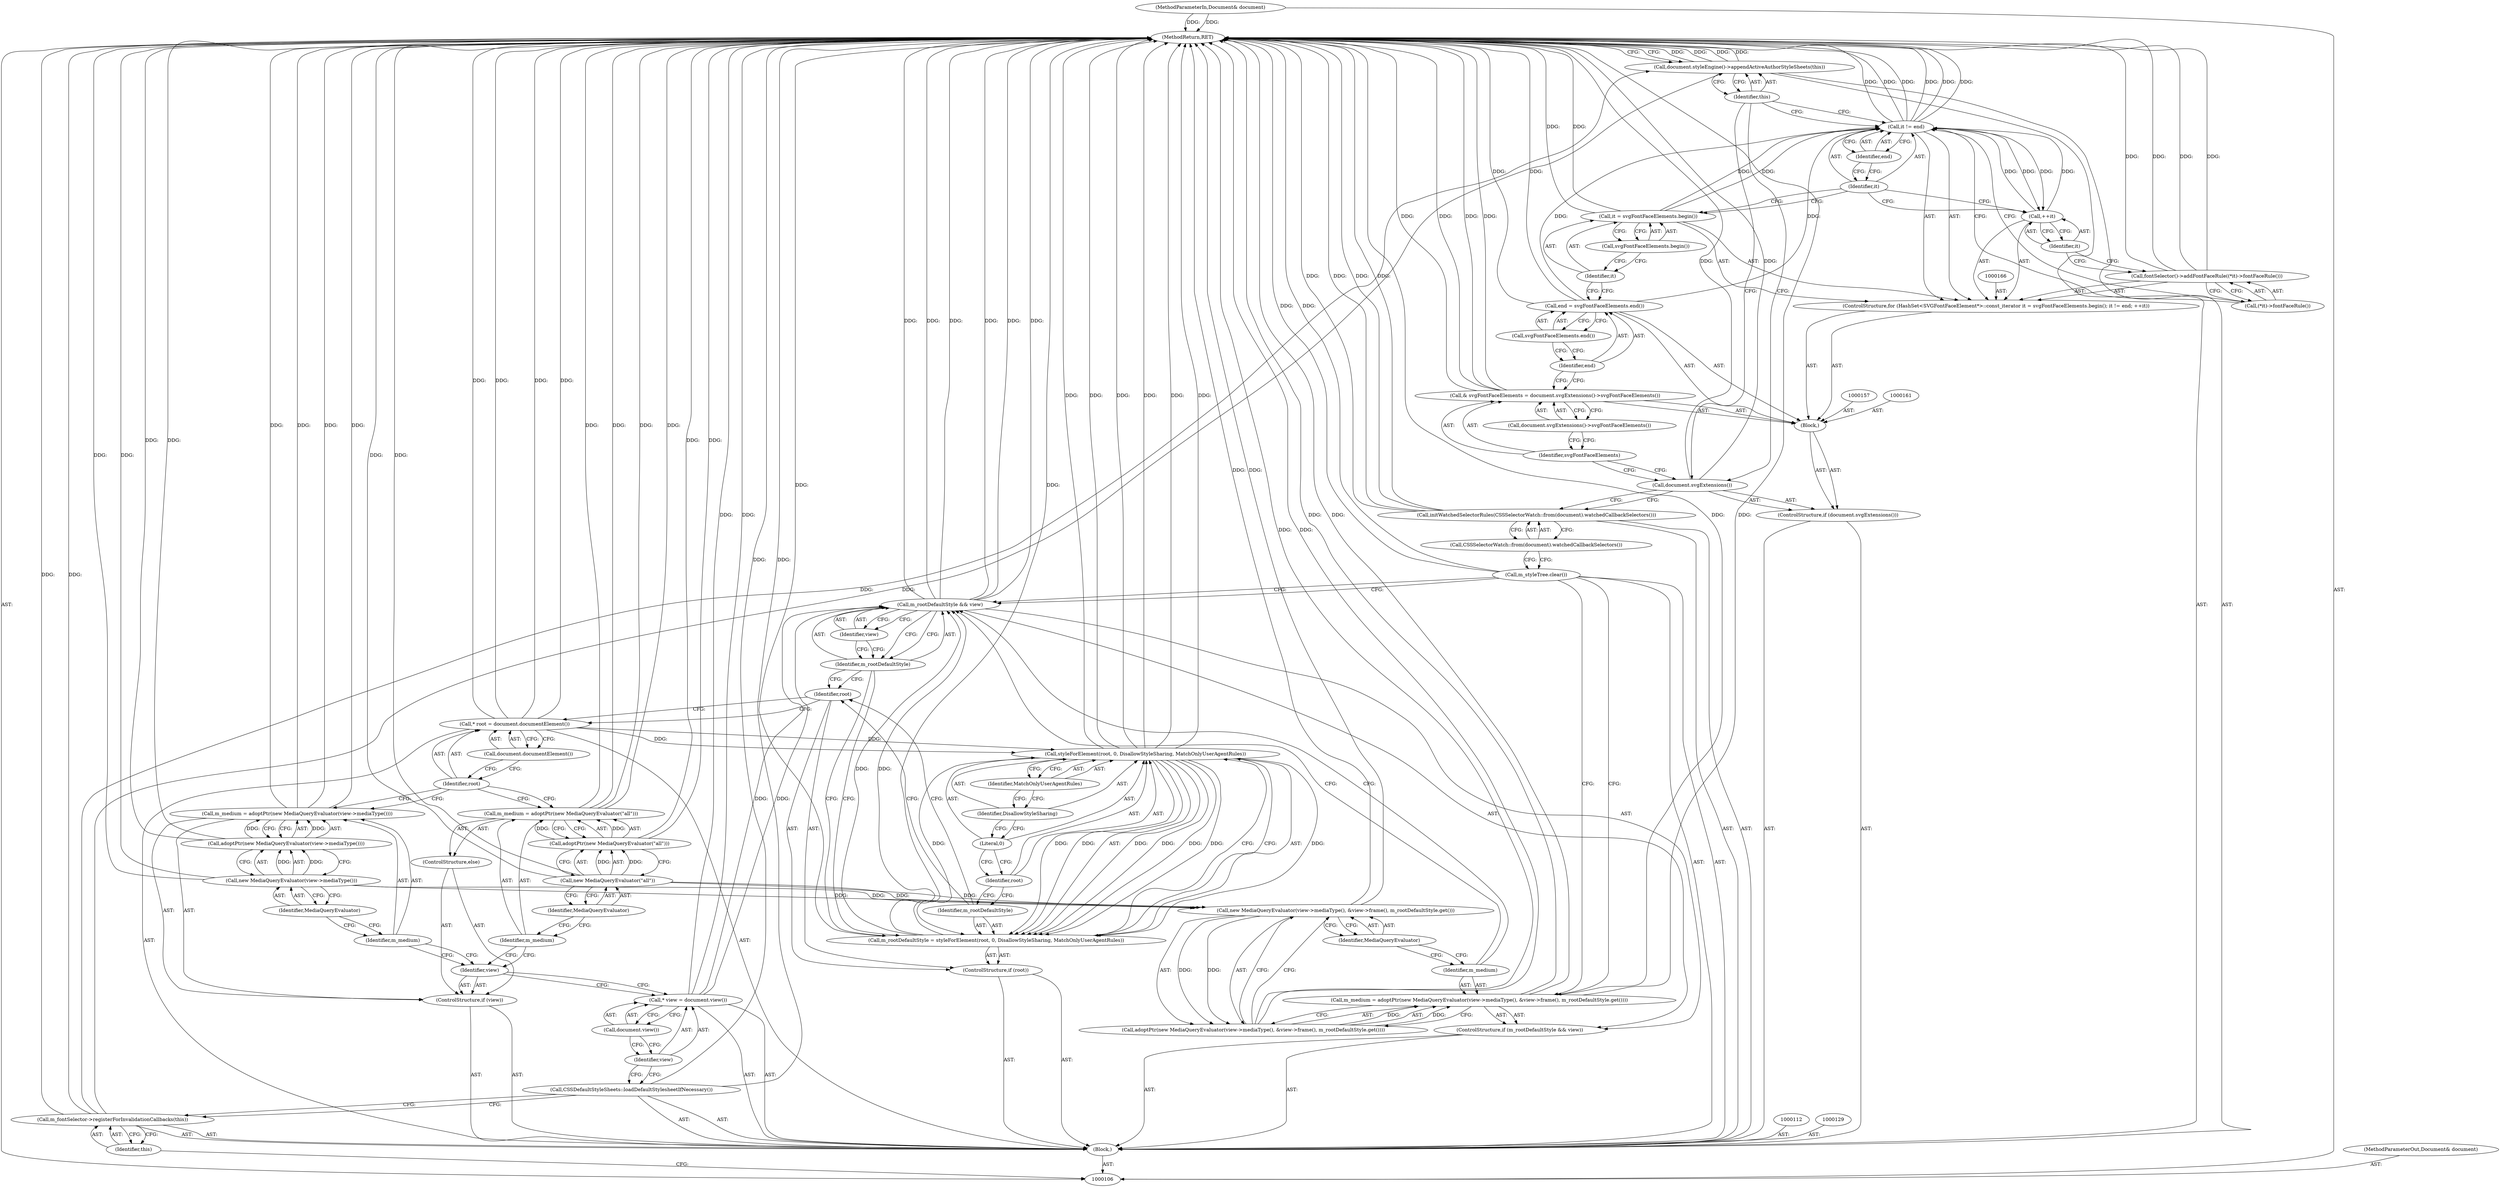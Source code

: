 digraph "0_Chrome_4d17163f4b66be517dc49019a029e5ddbd45078c_5" {
"1000179" [label="(MethodReturn,RET)"];
"1000107" [label="(MethodParameterIn,Document& document)"];
"1000269" [label="(MethodParameterOut,Document& document)"];
"1000111" [label="(Call,CSSDefaultStyleSheets::loadDefaultStylesheetIfNecessary())"];
"1000113" [label="(Call,* view = document.view())"];
"1000114" [label="(Identifier,view)"];
"1000115" [label="(Call,document.view())"];
"1000116" [label="(ControlStructure,if (view))"];
"1000117" [label="(Identifier,view)"];
"1000120" [label="(Call,adoptPtr(new MediaQueryEvaluator(view->mediaType())))"];
"1000121" [label="(Call,new MediaQueryEvaluator(view->mediaType()))"];
"1000122" [label="(Identifier,MediaQueryEvaluator)"];
"1000118" [label="(Call,m_medium = adoptPtr(new MediaQueryEvaluator(view->mediaType())))"];
"1000119" [label="(Identifier,m_medium)"];
"1000123" [label="(ControlStructure,else)"];
"1000126" [label="(Call,adoptPtr(new MediaQueryEvaluator(\"all\")))"];
"1000127" [label="(Call,new MediaQueryEvaluator(\"all\"))"];
"1000128" [label="(Identifier,MediaQueryEvaluator)"];
"1000124" [label="(Call,m_medium = adoptPtr(new MediaQueryEvaluator(\"all\")))"];
"1000125" [label="(Identifier,m_medium)"];
"1000130" [label="(Call,* root = document.documentElement())"];
"1000131" [label="(Identifier,root)"];
"1000132" [label="(Call,document.documentElement())"];
"1000133" [label="(ControlStructure,if (root))"];
"1000134" [label="(Identifier,root)"];
"1000137" [label="(Call,styleForElement(root, 0, DisallowStyleSharing, MatchOnlyUserAgentRules))"];
"1000138" [label="(Identifier,root)"];
"1000139" [label="(Literal,0)"];
"1000140" [label="(Identifier,DisallowStyleSharing)"];
"1000141" [label="(Identifier,MatchOnlyUserAgentRules)"];
"1000135" [label="(Call,m_rootDefaultStyle = styleForElement(root, 0, DisallowStyleSharing, MatchOnlyUserAgentRules))"];
"1000136" [label="(Identifier,m_rootDefaultStyle)"];
"1000145" [label="(Identifier,view)"];
"1000142" [label="(ControlStructure,if (m_rootDefaultStyle && view))"];
"1000143" [label="(Call,m_rootDefaultStyle && view)"];
"1000144" [label="(Identifier,m_rootDefaultStyle)"];
"1000148" [label="(Call,adoptPtr(new MediaQueryEvaluator(view->mediaType(), &view->frame(), m_rootDefaultStyle.get())))"];
"1000149" [label="(Call,new MediaQueryEvaluator(view->mediaType(), &view->frame(), m_rootDefaultStyle.get()))"];
"1000150" [label="(Identifier,MediaQueryEvaluator)"];
"1000146" [label="(Call,m_medium = adoptPtr(new MediaQueryEvaluator(view->mediaType(), &view->frame(), m_rootDefaultStyle.get())))"];
"1000147" [label="(Identifier,m_medium)"];
"1000151" [label="(Call,m_styleTree.clear())"];
"1000153" [label="(Call,CSSSelectorWatch::from(document).watchedCallbackSelectors())"];
"1000152" [label="(Call,initWatchedSelectorRules(CSSSelectorWatch::from(document).watchedCallbackSelectors()))"];
"1000154" [label="(ControlStructure,if (document.svgExtensions()))"];
"1000155" [label="(Call,document.svgExtensions())"];
"1000158" [label="(Call,& svgFontFaceElements = document.svgExtensions()->svgFontFaceElements())"];
"1000159" [label="(Identifier,svgFontFaceElements)"];
"1000160" [label="(Call,document.svgExtensions()->svgFontFaceElements())"];
"1000162" [label="(Call,end = svgFontFaceElements.end())"];
"1000163" [label="(Identifier,end)"];
"1000164" [label="(Call,svgFontFaceElements.end())"];
"1000156" [label="(Block,)"];
"1000173" [label="(Call,++it)"];
"1000174" [label="(Identifier,it)"];
"1000167" [label="(Call,it = svgFontFaceElements.begin())"];
"1000168" [label="(Identifier,it)"];
"1000169" [label="(Call,svgFontFaceElements.begin())"];
"1000165" [label="(ControlStructure,for (HashSet<SVGFontFaceElement*>::const_iterator it = svgFontFaceElements.begin(); it != end; ++it))"];
"1000170" [label="(Call,it != end)"];
"1000171" [label="(Identifier,it)"];
"1000172" [label="(Identifier,end)"];
"1000175" [label="(Call,fontSelector()->addFontFaceRule((*it)->fontFaceRule()))"];
"1000176" [label="(Call,(*it)->fontFaceRule())"];
"1000177" [label="(Call,document.styleEngine()->appendActiveAuthorStyleSheets(this))"];
"1000178" [label="(Identifier,this)"];
"1000108" [label="(Block,)"];
"1000109" [label="(Call,m_fontSelector->registerForInvalidationCallbacks(this))"];
"1000110" [label="(Identifier,this)"];
"1000179" -> "1000106"  [label="AST: "];
"1000179" -> "1000177"  [label="CFG: "];
"1000170" -> "1000179"  [label="DDG: "];
"1000170" -> "1000179"  [label="DDG: "];
"1000170" -> "1000179"  [label="DDG: "];
"1000124" -> "1000179"  [label="DDG: "];
"1000124" -> "1000179"  [label="DDG: "];
"1000167" -> "1000179"  [label="DDG: "];
"1000158" -> "1000179"  [label="DDG: "];
"1000158" -> "1000179"  [label="DDG: "];
"1000118" -> "1000179"  [label="DDG: "];
"1000118" -> "1000179"  [label="DDG: "];
"1000177" -> "1000179"  [label="DDG: "];
"1000177" -> "1000179"  [label="DDG: "];
"1000162" -> "1000179"  [label="DDG: "];
"1000107" -> "1000179"  [label="DDG: "];
"1000151" -> "1000179"  [label="DDG: "];
"1000130" -> "1000179"  [label="DDG: "];
"1000130" -> "1000179"  [label="DDG: "];
"1000137" -> "1000179"  [label="DDG: "];
"1000137" -> "1000179"  [label="DDG: "];
"1000137" -> "1000179"  [label="DDG: "];
"1000152" -> "1000179"  [label="DDG: "];
"1000152" -> "1000179"  [label="DDG: "];
"1000155" -> "1000179"  [label="DDG: "];
"1000143" -> "1000179"  [label="DDG: "];
"1000143" -> "1000179"  [label="DDG: "];
"1000143" -> "1000179"  [label="DDG: "];
"1000113" -> "1000179"  [label="DDG: "];
"1000120" -> "1000179"  [label="DDG: "];
"1000148" -> "1000179"  [label="DDG: "];
"1000146" -> "1000179"  [label="DDG: "];
"1000146" -> "1000179"  [label="DDG: "];
"1000175" -> "1000179"  [label="DDG: "];
"1000175" -> "1000179"  [label="DDG: "];
"1000126" -> "1000179"  [label="DDG: "];
"1000121" -> "1000179"  [label="DDG: "];
"1000149" -> "1000179"  [label="DDG: "];
"1000127" -> "1000179"  [label="DDG: "];
"1000111" -> "1000179"  [label="DDG: "];
"1000135" -> "1000179"  [label="DDG: "];
"1000109" -> "1000179"  [label="DDG: "];
"1000107" -> "1000106"  [label="AST: "];
"1000107" -> "1000179"  [label="DDG: "];
"1000269" -> "1000106"  [label="AST: "];
"1000111" -> "1000108"  [label="AST: "];
"1000111" -> "1000109"  [label="CFG: "];
"1000114" -> "1000111"  [label="CFG: "];
"1000111" -> "1000179"  [label="DDG: "];
"1000113" -> "1000108"  [label="AST: "];
"1000113" -> "1000115"  [label="CFG: "];
"1000114" -> "1000113"  [label="AST: "];
"1000115" -> "1000113"  [label="AST: "];
"1000117" -> "1000113"  [label="CFG: "];
"1000113" -> "1000179"  [label="DDG: "];
"1000113" -> "1000143"  [label="DDG: "];
"1000114" -> "1000113"  [label="AST: "];
"1000114" -> "1000111"  [label="CFG: "];
"1000115" -> "1000114"  [label="CFG: "];
"1000115" -> "1000113"  [label="AST: "];
"1000115" -> "1000114"  [label="CFG: "];
"1000113" -> "1000115"  [label="CFG: "];
"1000116" -> "1000108"  [label="AST: "];
"1000117" -> "1000116"  [label="AST: "];
"1000118" -> "1000116"  [label="AST: "];
"1000123" -> "1000116"  [label="AST: "];
"1000117" -> "1000116"  [label="AST: "];
"1000117" -> "1000113"  [label="CFG: "];
"1000119" -> "1000117"  [label="CFG: "];
"1000125" -> "1000117"  [label="CFG: "];
"1000120" -> "1000118"  [label="AST: "];
"1000120" -> "1000121"  [label="CFG: "];
"1000121" -> "1000120"  [label="AST: "];
"1000118" -> "1000120"  [label="CFG: "];
"1000120" -> "1000179"  [label="DDG: "];
"1000120" -> "1000118"  [label="DDG: "];
"1000121" -> "1000120"  [label="DDG: "];
"1000121" -> "1000120"  [label="AST: "];
"1000121" -> "1000122"  [label="CFG: "];
"1000122" -> "1000121"  [label="AST: "];
"1000120" -> "1000121"  [label="CFG: "];
"1000121" -> "1000179"  [label="DDG: "];
"1000121" -> "1000120"  [label="DDG: "];
"1000121" -> "1000149"  [label="DDG: "];
"1000122" -> "1000121"  [label="AST: "];
"1000122" -> "1000119"  [label="CFG: "];
"1000121" -> "1000122"  [label="CFG: "];
"1000118" -> "1000116"  [label="AST: "];
"1000118" -> "1000120"  [label="CFG: "];
"1000119" -> "1000118"  [label="AST: "];
"1000120" -> "1000118"  [label="AST: "];
"1000131" -> "1000118"  [label="CFG: "];
"1000118" -> "1000179"  [label="DDG: "];
"1000118" -> "1000179"  [label="DDG: "];
"1000120" -> "1000118"  [label="DDG: "];
"1000119" -> "1000118"  [label="AST: "];
"1000119" -> "1000117"  [label="CFG: "];
"1000122" -> "1000119"  [label="CFG: "];
"1000123" -> "1000116"  [label="AST: "];
"1000124" -> "1000123"  [label="AST: "];
"1000126" -> "1000124"  [label="AST: "];
"1000126" -> "1000127"  [label="CFG: "];
"1000127" -> "1000126"  [label="AST: "];
"1000124" -> "1000126"  [label="CFG: "];
"1000126" -> "1000179"  [label="DDG: "];
"1000126" -> "1000124"  [label="DDG: "];
"1000127" -> "1000126"  [label="DDG: "];
"1000127" -> "1000126"  [label="AST: "];
"1000127" -> "1000128"  [label="CFG: "];
"1000128" -> "1000127"  [label="AST: "];
"1000126" -> "1000127"  [label="CFG: "];
"1000127" -> "1000179"  [label="DDG: "];
"1000127" -> "1000126"  [label="DDG: "];
"1000127" -> "1000149"  [label="DDG: "];
"1000128" -> "1000127"  [label="AST: "];
"1000128" -> "1000125"  [label="CFG: "];
"1000127" -> "1000128"  [label="CFG: "];
"1000124" -> "1000123"  [label="AST: "];
"1000124" -> "1000126"  [label="CFG: "];
"1000125" -> "1000124"  [label="AST: "];
"1000126" -> "1000124"  [label="AST: "];
"1000131" -> "1000124"  [label="CFG: "];
"1000124" -> "1000179"  [label="DDG: "];
"1000124" -> "1000179"  [label="DDG: "];
"1000126" -> "1000124"  [label="DDG: "];
"1000125" -> "1000124"  [label="AST: "];
"1000125" -> "1000117"  [label="CFG: "];
"1000128" -> "1000125"  [label="CFG: "];
"1000130" -> "1000108"  [label="AST: "];
"1000130" -> "1000132"  [label="CFG: "];
"1000131" -> "1000130"  [label="AST: "];
"1000132" -> "1000130"  [label="AST: "];
"1000134" -> "1000130"  [label="CFG: "];
"1000130" -> "1000179"  [label="DDG: "];
"1000130" -> "1000179"  [label="DDG: "];
"1000130" -> "1000137"  [label="DDG: "];
"1000131" -> "1000130"  [label="AST: "];
"1000131" -> "1000118"  [label="CFG: "];
"1000131" -> "1000124"  [label="CFG: "];
"1000132" -> "1000131"  [label="CFG: "];
"1000132" -> "1000130"  [label="AST: "];
"1000132" -> "1000131"  [label="CFG: "];
"1000130" -> "1000132"  [label="CFG: "];
"1000133" -> "1000108"  [label="AST: "];
"1000134" -> "1000133"  [label="AST: "];
"1000135" -> "1000133"  [label="AST: "];
"1000134" -> "1000133"  [label="AST: "];
"1000134" -> "1000130"  [label="CFG: "];
"1000136" -> "1000134"  [label="CFG: "];
"1000144" -> "1000134"  [label="CFG: "];
"1000137" -> "1000135"  [label="AST: "];
"1000137" -> "1000141"  [label="CFG: "];
"1000138" -> "1000137"  [label="AST: "];
"1000139" -> "1000137"  [label="AST: "];
"1000140" -> "1000137"  [label="AST: "];
"1000141" -> "1000137"  [label="AST: "];
"1000135" -> "1000137"  [label="CFG: "];
"1000137" -> "1000179"  [label="DDG: "];
"1000137" -> "1000179"  [label="DDG: "];
"1000137" -> "1000179"  [label="DDG: "];
"1000137" -> "1000135"  [label="DDG: "];
"1000137" -> "1000135"  [label="DDG: "];
"1000137" -> "1000135"  [label="DDG: "];
"1000137" -> "1000135"  [label="DDG: "];
"1000130" -> "1000137"  [label="DDG: "];
"1000138" -> "1000137"  [label="AST: "];
"1000138" -> "1000136"  [label="CFG: "];
"1000139" -> "1000138"  [label="CFG: "];
"1000139" -> "1000137"  [label="AST: "];
"1000139" -> "1000138"  [label="CFG: "];
"1000140" -> "1000139"  [label="CFG: "];
"1000140" -> "1000137"  [label="AST: "];
"1000140" -> "1000139"  [label="CFG: "];
"1000141" -> "1000140"  [label="CFG: "];
"1000141" -> "1000137"  [label="AST: "];
"1000141" -> "1000140"  [label="CFG: "];
"1000137" -> "1000141"  [label="CFG: "];
"1000135" -> "1000133"  [label="AST: "];
"1000135" -> "1000137"  [label="CFG: "];
"1000136" -> "1000135"  [label="AST: "];
"1000137" -> "1000135"  [label="AST: "];
"1000144" -> "1000135"  [label="CFG: "];
"1000135" -> "1000179"  [label="DDG: "];
"1000137" -> "1000135"  [label="DDG: "];
"1000137" -> "1000135"  [label="DDG: "];
"1000137" -> "1000135"  [label="DDG: "];
"1000137" -> "1000135"  [label="DDG: "];
"1000135" -> "1000143"  [label="DDG: "];
"1000136" -> "1000135"  [label="AST: "];
"1000136" -> "1000134"  [label="CFG: "];
"1000138" -> "1000136"  [label="CFG: "];
"1000145" -> "1000143"  [label="AST: "];
"1000145" -> "1000144"  [label="CFG: "];
"1000143" -> "1000145"  [label="CFG: "];
"1000142" -> "1000108"  [label="AST: "];
"1000143" -> "1000142"  [label="AST: "];
"1000146" -> "1000142"  [label="AST: "];
"1000143" -> "1000142"  [label="AST: "];
"1000143" -> "1000144"  [label="CFG: "];
"1000143" -> "1000145"  [label="CFG: "];
"1000144" -> "1000143"  [label="AST: "];
"1000145" -> "1000143"  [label="AST: "];
"1000147" -> "1000143"  [label="CFG: "];
"1000151" -> "1000143"  [label="CFG: "];
"1000143" -> "1000179"  [label="DDG: "];
"1000143" -> "1000179"  [label="DDG: "];
"1000143" -> "1000179"  [label="DDG: "];
"1000135" -> "1000143"  [label="DDG: "];
"1000113" -> "1000143"  [label="DDG: "];
"1000144" -> "1000143"  [label="AST: "];
"1000144" -> "1000135"  [label="CFG: "];
"1000144" -> "1000134"  [label="CFG: "];
"1000145" -> "1000144"  [label="CFG: "];
"1000143" -> "1000144"  [label="CFG: "];
"1000148" -> "1000146"  [label="AST: "];
"1000148" -> "1000149"  [label="CFG: "];
"1000149" -> "1000148"  [label="AST: "];
"1000146" -> "1000148"  [label="CFG: "];
"1000148" -> "1000179"  [label="DDG: "];
"1000148" -> "1000146"  [label="DDG: "];
"1000149" -> "1000148"  [label="DDG: "];
"1000149" -> "1000148"  [label="AST: "];
"1000149" -> "1000150"  [label="CFG: "];
"1000150" -> "1000149"  [label="AST: "];
"1000148" -> "1000149"  [label="CFG: "];
"1000149" -> "1000179"  [label="DDG: "];
"1000149" -> "1000148"  [label="DDG: "];
"1000121" -> "1000149"  [label="DDG: "];
"1000127" -> "1000149"  [label="DDG: "];
"1000150" -> "1000149"  [label="AST: "];
"1000150" -> "1000147"  [label="CFG: "];
"1000149" -> "1000150"  [label="CFG: "];
"1000146" -> "1000142"  [label="AST: "];
"1000146" -> "1000148"  [label="CFG: "];
"1000147" -> "1000146"  [label="AST: "];
"1000148" -> "1000146"  [label="AST: "];
"1000151" -> "1000146"  [label="CFG: "];
"1000146" -> "1000179"  [label="DDG: "];
"1000146" -> "1000179"  [label="DDG: "];
"1000148" -> "1000146"  [label="DDG: "];
"1000147" -> "1000146"  [label="AST: "];
"1000147" -> "1000143"  [label="CFG: "];
"1000150" -> "1000147"  [label="CFG: "];
"1000151" -> "1000108"  [label="AST: "];
"1000151" -> "1000146"  [label="CFG: "];
"1000151" -> "1000143"  [label="CFG: "];
"1000153" -> "1000151"  [label="CFG: "];
"1000151" -> "1000179"  [label="DDG: "];
"1000153" -> "1000152"  [label="AST: "];
"1000153" -> "1000151"  [label="CFG: "];
"1000152" -> "1000153"  [label="CFG: "];
"1000152" -> "1000108"  [label="AST: "];
"1000152" -> "1000153"  [label="CFG: "];
"1000153" -> "1000152"  [label="AST: "];
"1000155" -> "1000152"  [label="CFG: "];
"1000152" -> "1000179"  [label="DDG: "];
"1000152" -> "1000179"  [label="DDG: "];
"1000154" -> "1000108"  [label="AST: "];
"1000155" -> "1000154"  [label="AST: "];
"1000156" -> "1000154"  [label="AST: "];
"1000155" -> "1000154"  [label="AST: "];
"1000155" -> "1000152"  [label="CFG: "];
"1000159" -> "1000155"  [label="CFG: "];
"1000178" -> "1000155"  [label="CFG: "];
"1000155" -> "1000179"  [label="DDG: "];
"1000158" -> "1000156"  [label="AST: "];
"1000158" -> "1000160"  [label="CFG: "];
"1000159" -> "1000158"  [label="AST: "];
"1000160" -> "1000158"  [label="AST: "];
"1000163" -> "1000158"  [label="CFG: "];
"1000158" -> "1000179"  [label="DDG: "];
"1000158" -> "1000179"  [label="DDG: "];
"1000159" -> "1000158"  [label="AST: "];
"1000159" -> "1000155"  [label="CFG: "];
"1000160" -> "1000159"  [label="CFG: "];
"1000160" -> "1000158"  [label="AST: "];
"1000160" -> "1000159"  [label="CFG: "];
"1000158" -> "1000160"  [label="CFG: "];
"1000162" -> "1000156"  [label="AST: "];
"1000162" -> "1000164"  [label="CFG: "];
"1000163" -> "1000162"  [label="AST: "];
"1000164" -> "1000162"  [label="AST: "];
"1000168" -> "1000162"  [label="CFG: "];
"1000162" -> "1000179"  [label="DDG: "];
"1000162" -> "1000170"  [label="DDG: "];
"1000163" -> "1000162"  [label="AST: "];
"1000163" -> "1000158"  [label="CFG: "];
"1000164" -> "1000163"  [label="CFG: "];
"1000164" -> "1000162"  [label="AST: "];
"1000164" -> "1000163"  [label="CFG: "];
"1000162" -> "1000164"  [label="CFG: "];
"1000156" -> "1000154"  [label="AST: "];
"1000157" -> "1000156"  [label="AST: "];
"1000158" -> "1000156"  [label="AST: "];
"1000161" -> "1000156"  [label="AST: "];
"1000162" -> "1000156"  [label="AST: "];
"1000165" -> "1000156"  [label="AST: "];
"1000173" -> "1000165"  [label="AST: "];
"1000173" -> "1000174"  [label="CFG: "];
"1000174" -> "1000173"  [label="AST: "];
"1000171" -> "1000173"  [label="CFG: "];
"1000173" -> "1000170"  [label="DDG: "];
"1000170" -> "1000173"  [label="DDG: "];
"1000174" -> "1000173"  [label="AST: "];
"1000174" -> "1000175"  [label="CFG: "];
"1000173" -> "1000174"  [label="CFG: "];
"1000167" -> "1000165"  [label="AST: "];
"1000167" -> "1000169"  [label="CFG: "];
"1000168" -> "1000167"  [label="AST: "];
"1000169" -> "1000167"  [label="AST: "];
"1000171" -> "1000167"  [label="CFG: "];
"1000167" -> "1000179"  [label="DDG: "];
"1000167" -> "1000170"  [label="DDG: "];
"1000168" -> "1000167"  [label="AST: "];
"1000168" -> "1000162"  [label="CFG: "];
"1000169" -> "1000168"  [label="CFG: "];
"1000169" -> "1000167"  [label="AST: "];
"1000169" -> "1000168"  [label="CFG: "];
"1000167" -> "1000169"  [label="CFG: "];
"1000165" -> "1000156"  [label="AST: "];
"1000166" -> "1000165"  [label="AST: "];
"1000167" -> "1000165"  [label="AST: "];
"1000170" -> "1000165"  [label="AST: "];
"1000173" -> "1000165"  [label="AST: "];
"1000175" -> "1000165"  [label="AST: "];
"1000170" -> "1000165"  [label="AST: "];
"1000170" -> "1000172"  [label="CFG: "];
"1000171" -> "1000170"  [label="AST: "];
"1000172" -> "1000170"  [label="AST: "];
"1000176" -> "1000170"  [label="CFG: "];
"1000178" -> "1000170"  [label="CFG: "];
"1000170" -> "1000179"  [label="DDG: "];
"1000170" -> "1000179"  [label="DDG: "];
"1000170" -> "1000179"  [label="DDG: "];
"1000167" -> "1000170"  [label="DDG: "];
"1000173" -> "1000170"  [label="DDG: "];
"1000162" -> "1000170"  [label="DDG: "];
"1000170" -> "1000173"  [label="DDG: "];
"1000171" -> "1000170"  [label="AST: "];
"1000171" -> "1000167"  [label="CFG: "];
"1000171" -> "1000173"  [label="CFG: "];
"1000172" -> "1000171"  [label="CFG: "];
"1000172" -> "1000170"  [label="AST: "];
"1000172" -> "1000171"  [label="CFG: "];
"1000170" -> "1000172"  [label="CFG: "];
"1000175" -> "1000165"  [label="AST: "];
"1000175" -> "1000176"  [label="CFG: "];
"1000176" -> "1000175"  [label="AST: "];
"1000174" -> "1000175"  [label="CFG: "];
"1000175" -> "1000179"  [label="DDG: "];
"1000175" -> "1000179"  [label="DDG: "];
"1000176" -> "1000175"  [label="AST: "];
"1000176" -> "1000170"  [label="CFG: "];
"1000175" -> "1000176"  [label="CFG: "];
"1000177" -> "1000108"  [label="AST: "];
"1000177" -> "1000178"  [label="CFG: "];
"1000178" -> "1000177"  [label="AST: "];
"1000179" -> "1000177"  [label="CFG: "];
"1000177" -> "1000179"  [label="DDG: "];
"1000177" -> "1000179"  [label="DDG: "];
"1000109" -> "1000177"  [label="DDG: "];
"1000178" -> "1000177"  [label="AST: "];
"1000178" -> "1000170"  [label="CFG: "];
"1000178" -> "1000155"  [label="CFG: "];
"1000177" -> "1000178"  [label="CFG: "];
"1000108" -> "1000106"  [label="AST: "];
"1000109" -> "1000108"  [label="AST: "];
"1000111" -> "1000108"  [label="AST: "];
"1000112" -> "1000108"  [label="AST: "];
"1000113" -> "1000108"  [label="AST: "];
"1000116" -> "1000108"  [label="AST: "];
"1000129" -> "1000108"  [label="AST: "];
"1000130" -> "1000108"  [label="AST: "];
"1000133" -> "1000108"  [label="AST: "];
"1000142" -> "1000108"  [label="AST: "];
"1000151" -> "1000108"  [label="AST: "];
"1000152" -> "1000108"  [label="AST: "];
"1000154" -> "1000108"  [label="AST: "];
"1000177" -> "1000108"  [label="AST: "];
"1000109" -> "1000108"  [label="AST: "];
"1000109" -> "1000110"  [label="CFG: "];
"1000110" -> "1000109"  [label="AST: "];
"1000111" -> "1000109"  [label="CFG: "];
"1000109" -> "1000179"  [label="DDG: "];
"1000109" -> "1000177"  [label="DDG: "];
"1000110" -> "1000109"  [label="AST: "];
"1000110" -> "1000106"  [label="CFG: "];
"1000109" -> "1000110"  [label="CFG: "];
}
